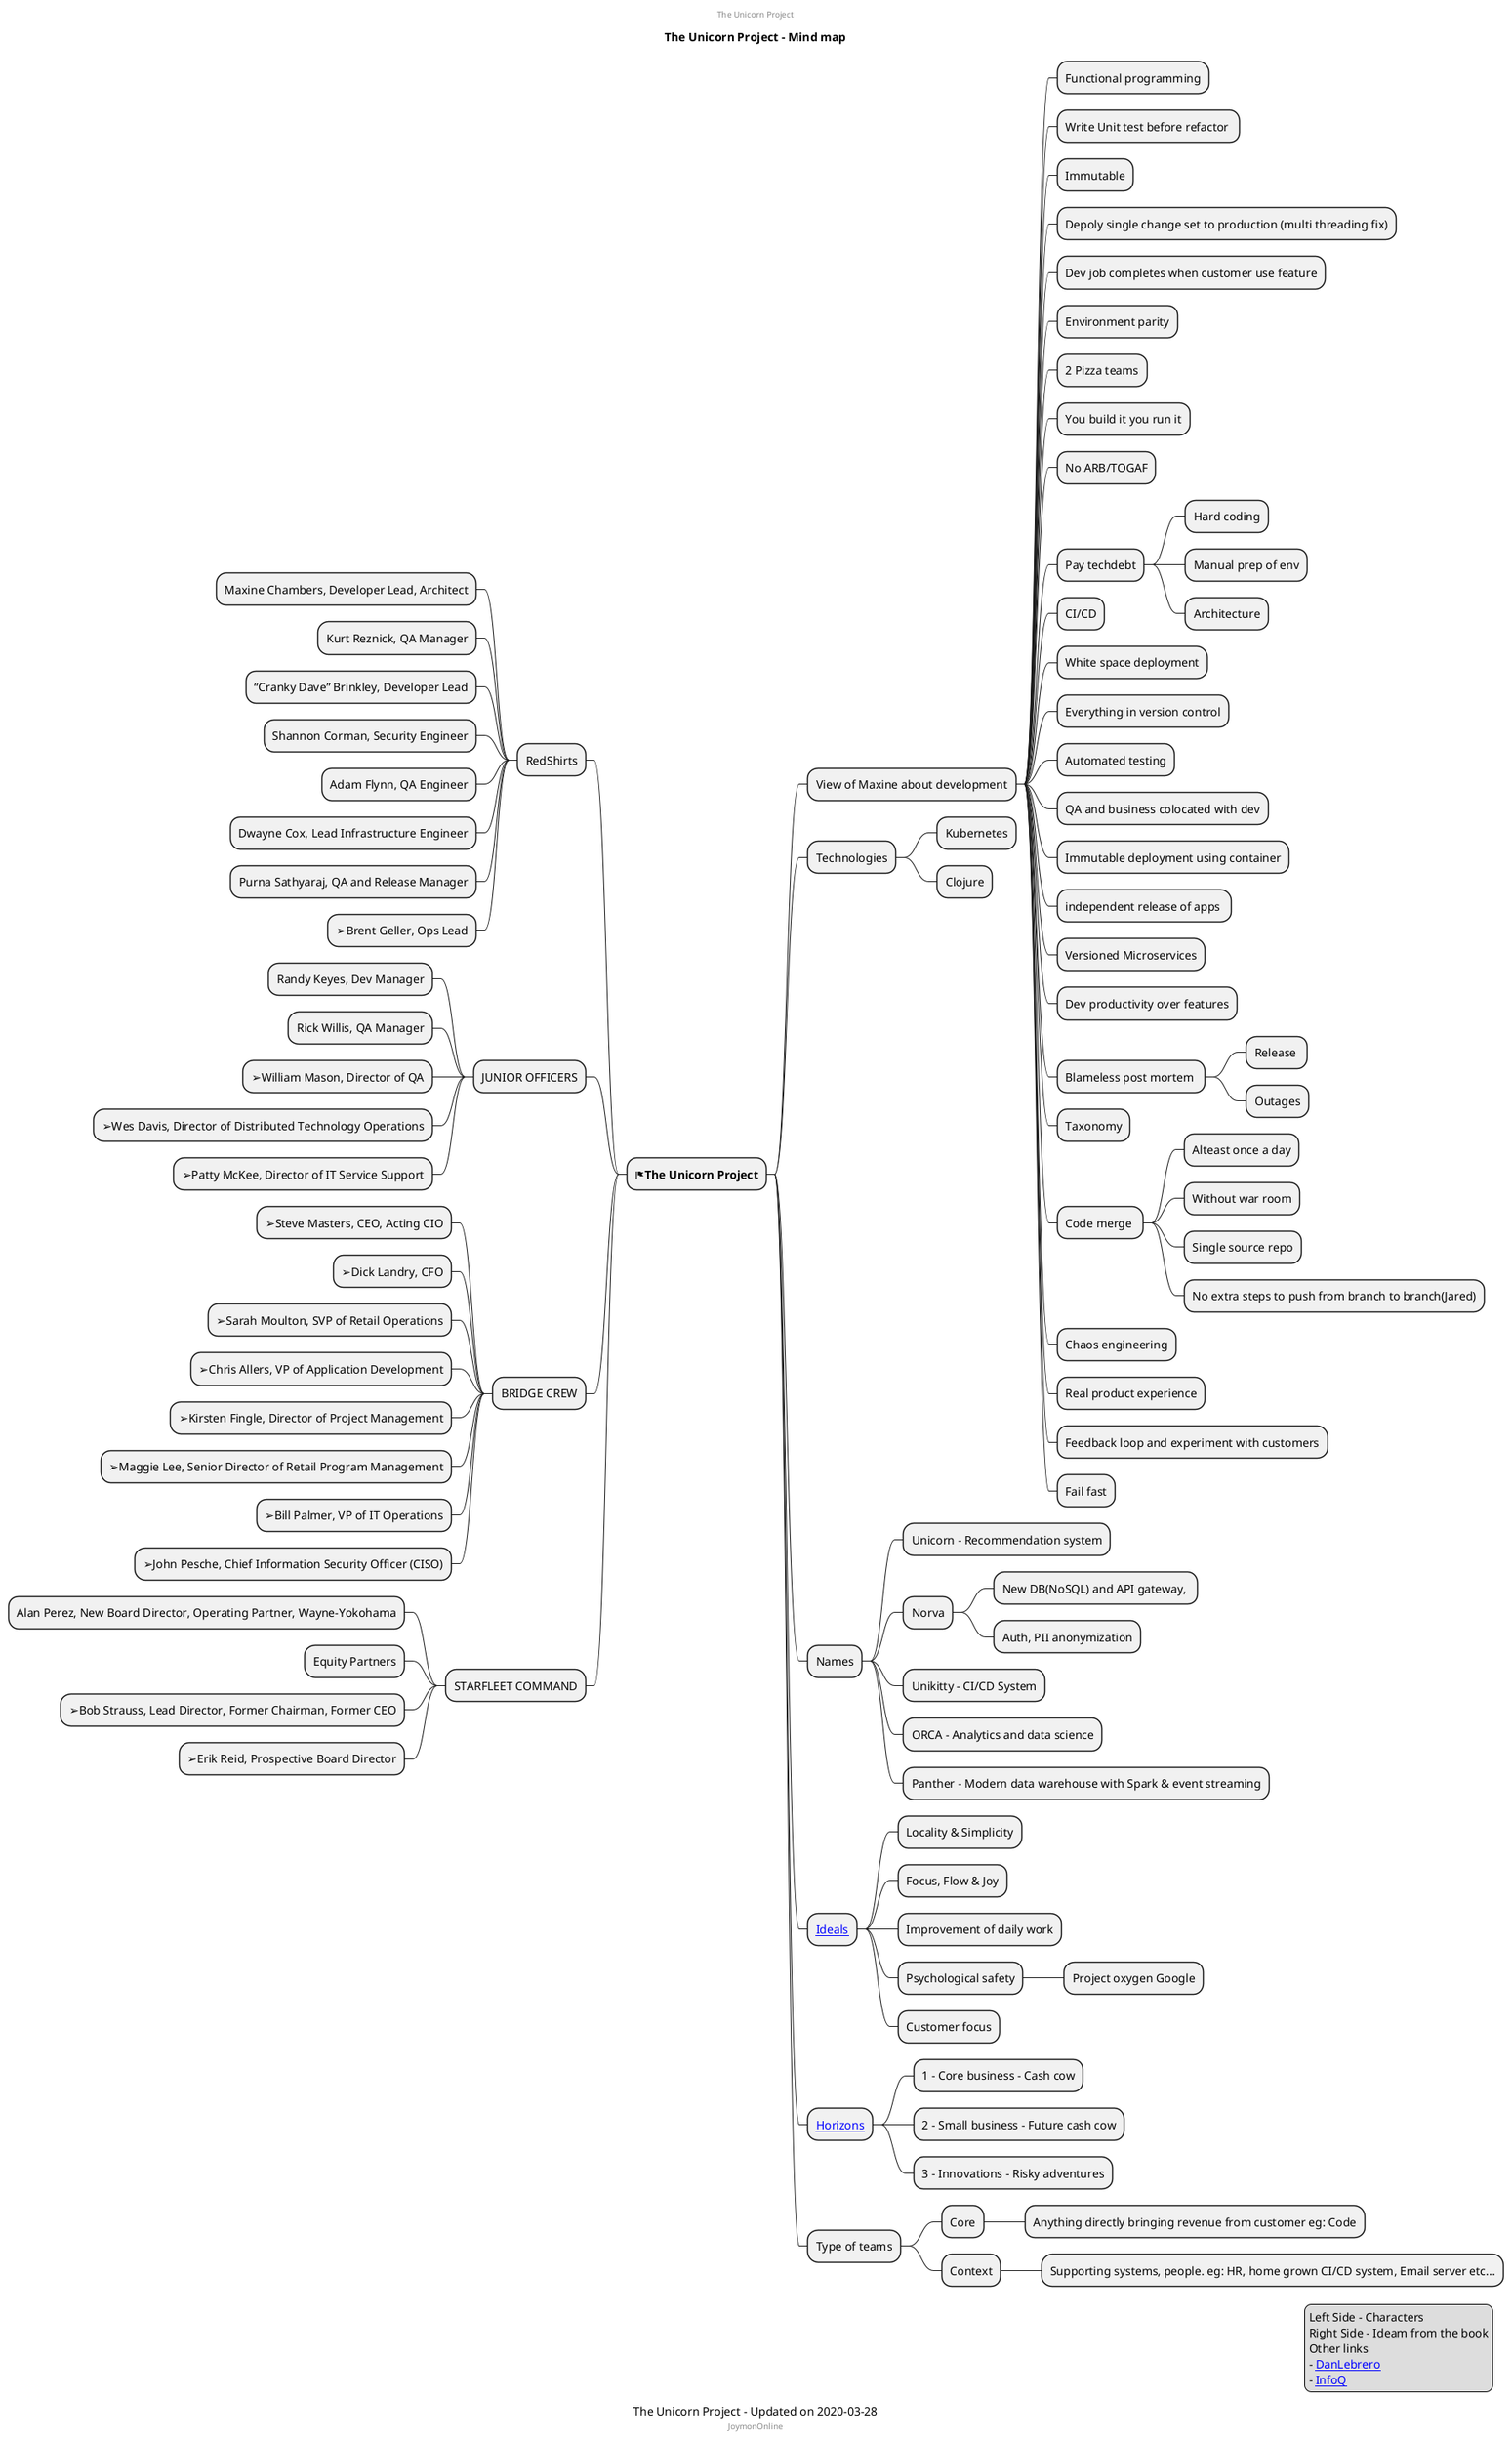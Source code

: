@startmindmap
caption The Unicorn Project - Updated on 2020-03-28
title The Unicorn Project - Mind map
center header
The Unicorn Project
endheader

* <&flag><b>The Unicorn Project</b>
** View of Maxine about development
*** Functional programming
*** Write Unit test before refactor 
*** Immutable
*** Depoly single change set to production (multi threading fix)
*** Dev job completes when customer use feature
*** Environment parity
*** 2 Pizza teams
*** You build it you run it
*** No ARB/TOGAF
*** Pay techdebt
**** Hard coding
**** Manual prep of env
**** Architecture
*** CI/CD
*** White space deployment
*** Everything in version control
*** Automated testing
*** QA and business colocated with dev
*** Immutable deployment using container
*** independent release of apps 
*** Versioned Microservices
*** Dev productivity over features
*** Blameless post mortem 
**** Release 
**** Outages
*** Taxonomy
*** Code merge 
**** Alteast once a day
**** Without war room
**** Single source repo
**** No extra steps to push from branch to branch(Jared)
*** Chaos engineering
*** Real product experience
*** Feedback loop and experiment with customers
*** Fail fast
** Technologies
*** Kubernetes
*** Clojure
** Names
*** Unicorn - Recommendation system
*** Norva
**** New DB(NoSQL) and API gateway, 
**** Auth, PII anonymization
*** Unikitty - CI/CD System
*** ORCA - Analytics and data science
*** Panther - Modern data warehouse with Spark & event streaming
** [[https://www.linkedin.com/pulse/unicorn-project-five-ideals-michal-florys/ Ideals]]
*** Locality & Simplicity
*** Focus, Flow & Joy
*** Improvement of daily work
*** Psychological safety
**** Project oxygen Google
*** Customer focus
** [[https://medium.com/corporate-ventures/book-review-zone-to-win-by-geoffrey-a-moore-4004f5c7d1da Horizons]]
*** 1 - Core business - Cash cow
*** 2 - Small business - Future cash cow
*** 3 - Innovations - Risky adventures
** Type of teams
*** Core
**** Anything directly bringing revenue from customer eg: Code
*** Context
**** Supporting systems, people. eg: HR, home grown CI/CD system, Email server etc...
left side
** RedShirts
*** Maxine Chambers, Developer Lead, Architect
*** Kurt Reznick, QA Manager
*** “Cranky Dave” Brinkley, Developer Lead
*** Shannon Corman, Security Engineer
*** Adam Flynn, QA Engineer
*** Dwayne Cox, Lead Infrastructure Engineer
*** Purna Sathyaraj, QA and Release Manager
*** ➢Brent Geller, Ops Lead
** JUNIOR OFFICERS
*** Randy Keyes, Dev Manager
*** Rick Willis, QA Manager
*** ➢William Mason, Director of QA
*** ➢Wes Davis, Director of Distributed Technology Operations
*** ➢Patty McKee, Director of IT Service Support
** BRIDGE CREW
*** ➢Steve Masters, CEO, Acting CIO
*** ➢Dick Landry, CFO
*** ➢Sarah Moulton, SVP of Retail Operations
*** ➢Chris Allers, VP of Application Development
*** ➢Kirsten Fingle, Director of Project Management
*** ➢Maggie Lee, Senior Director of Retail Program Management
*** ➢Bill Palmer, VP of IT Operations
*** ➢John Pesche, Chief Information Security Officer (CISO)
** STARFLEET COMMAND
*** Alan Perez, New Board Director, Operating Partner, Wayne-Yokohama
*** Equity Partners
*** ➢Bob Strauss, Lead Director, Former Chairman, Former CEO
*** ➢Erik Reid, Prospective Board Director
center footer JoymonOnline

legend right
  Left Side - Characters
  Right Side - Ideam from the book
  Other links
  - [[https://danlebrero.com/2020/02/05/the-unicorn-project-summary/ DanLebrero]]
  - [[https://www.infoq.com/articles/unicorn-project/ InfoQ]]
endlegend

@endmindmap
